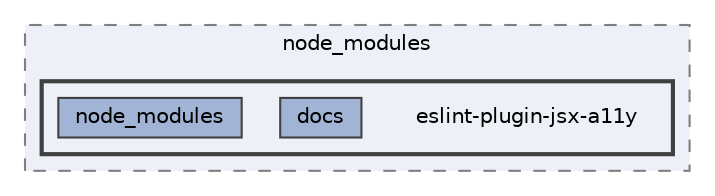 digraph "pkiclassroomrescheduler/src/main/frontend/node_modules/eslint-plugin-jsx-a11y"
{
 // LATEX_PDF_SIZE
  bgcolor="transparent";
  edge [fontname=Helvetica,fontsize=10,labelfontname=Helvetica,labelfontsize=10];
  node [fontname=Helvetica,fontsize=10,shape=box,height=0.2,width=0.4];
  compound=true
  subgraph clusterdir_72953eda66ccb3a2722c28e1c3e6c23b {
    graph [ bgcolor="#edf0f7", pencolor="grey50", label="node_modules", fontname=Helvetica,fontsize=10 style="filled,dashed", URL="dir_72953eda66ccb3a2722c28e1c3e6c23b.html",tooltip=""]
  subgraph clusterdir_9a7d80d761b13ec289eba488953606d0 {
    graph [ bgcolor="#edf0f7", pencolor="grey25", label="", fontname=Helvetica,fontsize=10 style="filled,bold", URL="dir_9a7d80d761b13ec289eba488953606d0.html",tooltip=""]
    dir_9a7d80d761b13ec289eba488953606d0 [shape=plaintext, label="eslint-plugin-jsx-a11y"];
  dir_719d961de02d8e2e8f0884f98c0a523e [label="docs", fillcolor="#a2b4d6", color="grey25", style="filled", URL="dir_719d961de02d8e2e8f0884f98c0a523e.html",tooltip=""];
  dir_7e282663d971db4c0c3466ba44ac2362 [label="node_modules", fillcolor="#a2b4d6", color="grey25", style="filled", URL="dir_7e282663d971db4c0c3466ba44ac2362.html",tooltip=""];
  }
  }
}
